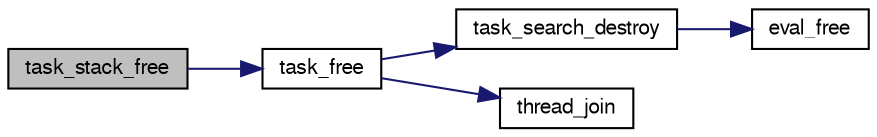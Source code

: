 digraph "task_stack_free"
{
 // LATEX_PDF_SIZE
  bgcolor="transparent";
  edge [fontname="FreeSans",fontsize="10",labelfontname="FreeSans",labelfontsize="10"];
  node [fontname="FreeSans",fontsize="10",shape=record];
  rankdir="LR";
  Node1 [label="task_stack_free",height=0.2,width=0.4,color="black", fillcolor="grey75", style="filled", fontcolor="black",tooltip="Free resources used by the stack of tasks."];
  Node1 -> Node2 [color="midnightblue",fontsize="10",style="solid",fontname="FreeSans"];
  Node2 [label="task_free",height=0.2,width=0.4,color="black",URL="$ybwc_8c.html#a7ac944c5b45b2c8870c2eea4d4a140bb",tooltip="Free resources used by a task."];
  Node2 -> Node3 [color="midnightblue",fontsize="10",style="solid",fontname="FreeSans"];
  Node3 [label="task_search_destroy",height=0.2,width=0.4,color="black",URL="$ybwc_8c.html#aeb7bd64f0f200af48220e3dc4fc4c168",tooltip="Free a search structure of a task."];
  Node3 -> Node4 [color="midnightblue",fontsize="10",style="solid",fontname="FreeSans"];
  Node4 [label="eval_free",height=0.2,width=0.4,color="black",URL="$eval_8c.html#a0d216a5fcecd600abd20798da218f730",tooltip="Free resources used by the evaluation function."];
  Node2 -> Node5 [color="midnightblue",fontsize="10",style="solid",fontname="FreeSans"];
  Node5 [label="thread_join",height=0.2,width=0.4,color="black",URL="$util_8c.html#a52efa84f4cfd49921787886d9543ab64",tooltip="Join a thread."];
}

